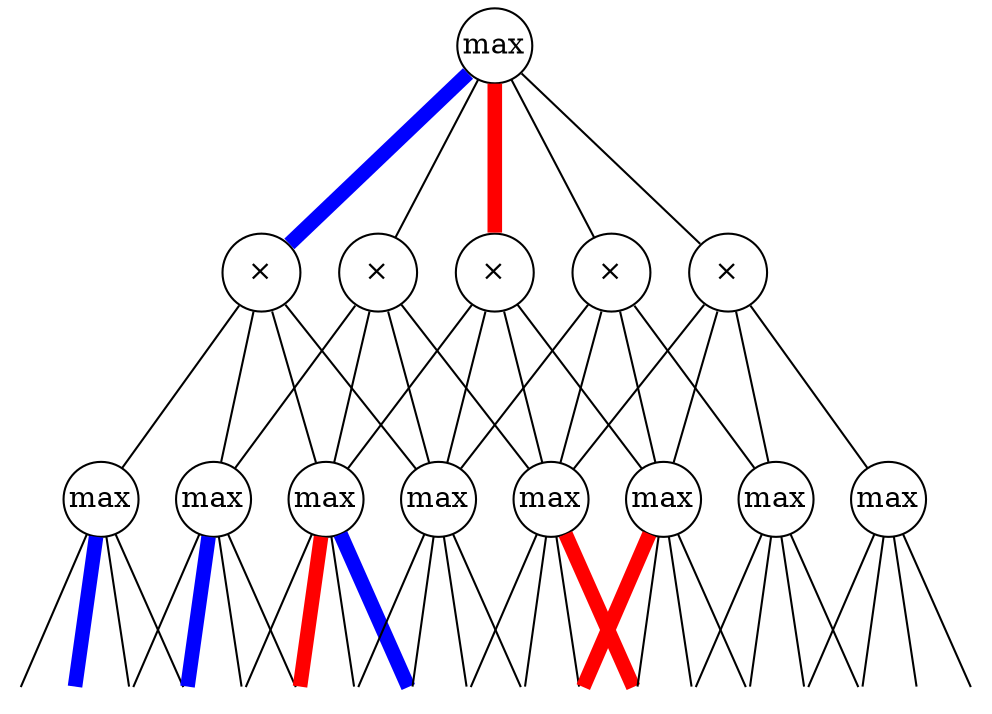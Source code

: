 graph G {
  root [shape=circle, label="max", margin=0, fontsize=14];
  graph [ranksep="1"];
  splines="false";
  subgraph L1 {
    rank=same;
    P1 [shape=circle, label=<&times;>];
    P2 [shape=circle, label=<&times;>];
    P3 [shape=circle, label=<&times;>];
    P4 [shape=circle, label=<&times;>];
    P5 [shape=circle, label=<&times;>];
  };
  root -- P1 [color="blue", penwidth="7"];
  root -- P2;
  root -- P3 [color="red", penwidth="7"];
  root -- P4;
  root -- P5;
  subgraph L2 {
    rank=same;
    S1 [shape=circle, label="max", margin=0, fontsize=14];
    S2 [shape=circle, label="max", margin=0, fontsize=14];
    S3 [shape=circle, label="max", margin=0, fontsize=14];
    S4 [shape=circle, label="max", margin=0, fontsize=14];
    S5 [shape=circle, label="max", margin=0, fontsize=14];
    S6 [shape=circle, label="max", margin=0, fontsize=14];
    S7 [shape=circle, label="max", margin=0, fontsize=14];
    S8 [shape=circle, label="max", margin=0, fontsize=14];
  }
  P1 -- {S1 S2 S3, S4};
  P2 -- {S2 S3 S4 S5};
  P3 -- {S3 S4 S5 S6};
  P4 -- {S4 S5 S6 S7};
  P5 -- {S5 S6 S7 S8};
  subgraph L3 {
    rank=same;
    U1 [style=invis,  label="", shape="point", width="0.125"];
    U2 [style=invis,  label="", shape="point", width="0.125"];
    U3 [style=invis,  label="", shape="point", width="0.125"];
    U4 [style=invis,  label="", shape="point", width="0.125"];
    U5 [style=invis,  label="", shape="point", width="0.125"];
    U6 [style=invis,  label="", shape="point", width="0.125"];
    U7 [style=invis,  label="", shape="point", width="0.125"];
    U8 [style=invis,  label="", shape="point", width="0.125"];
    U9 [style=invis,  label="", shape="point", width="0.125"];
    U10 [style=invis, label="", shape="point", width="0.125"];
    U11 [style=invis, label="", shape="point", width="0.125"];
    U12 [style=invis, label="", shape="point", width="0.125"];
    U13 [style=invis, label="", shape="point", width="0.125"];
    U14 [style=invis, label="", shape="point", width="0.125"];
    U15 [style=invis, label="", shape="point", width="0.125"];
    U16 [style=invis, label="", shape="point", width="0.125"];
    U17 [style=invis, label="", shape="point", width="0.125"];
    U18 [style=invis, label="", shape="point", width="0.125"];
  }
  S1 -- U2 [color="blue", penwidth="7"];
  S1 -- {U1 U3 U4}
  S2 -- U4 [color="blue", penwidth="7"];
  S2 -- {U3 U5 U6}
  S3 -- U6 [color="red", penwidth="7"];
  S3 -- U8 [color="blue", penwidth="7"];
  S3 -- {U5 U7}
  S4 -- {U7 U8 U9 U10}
  S5 -- U12 [color="red", penwidth="7"];
  S5 -- {U9 U10 U11}
  S6 -- U11 [color="red", penwidth="7"];
  S6 -- {U12 U13 U14}
  S7 -- {U13 U14 U15 U16}
  S8 -- {U15 U16 U17 U18}
}

